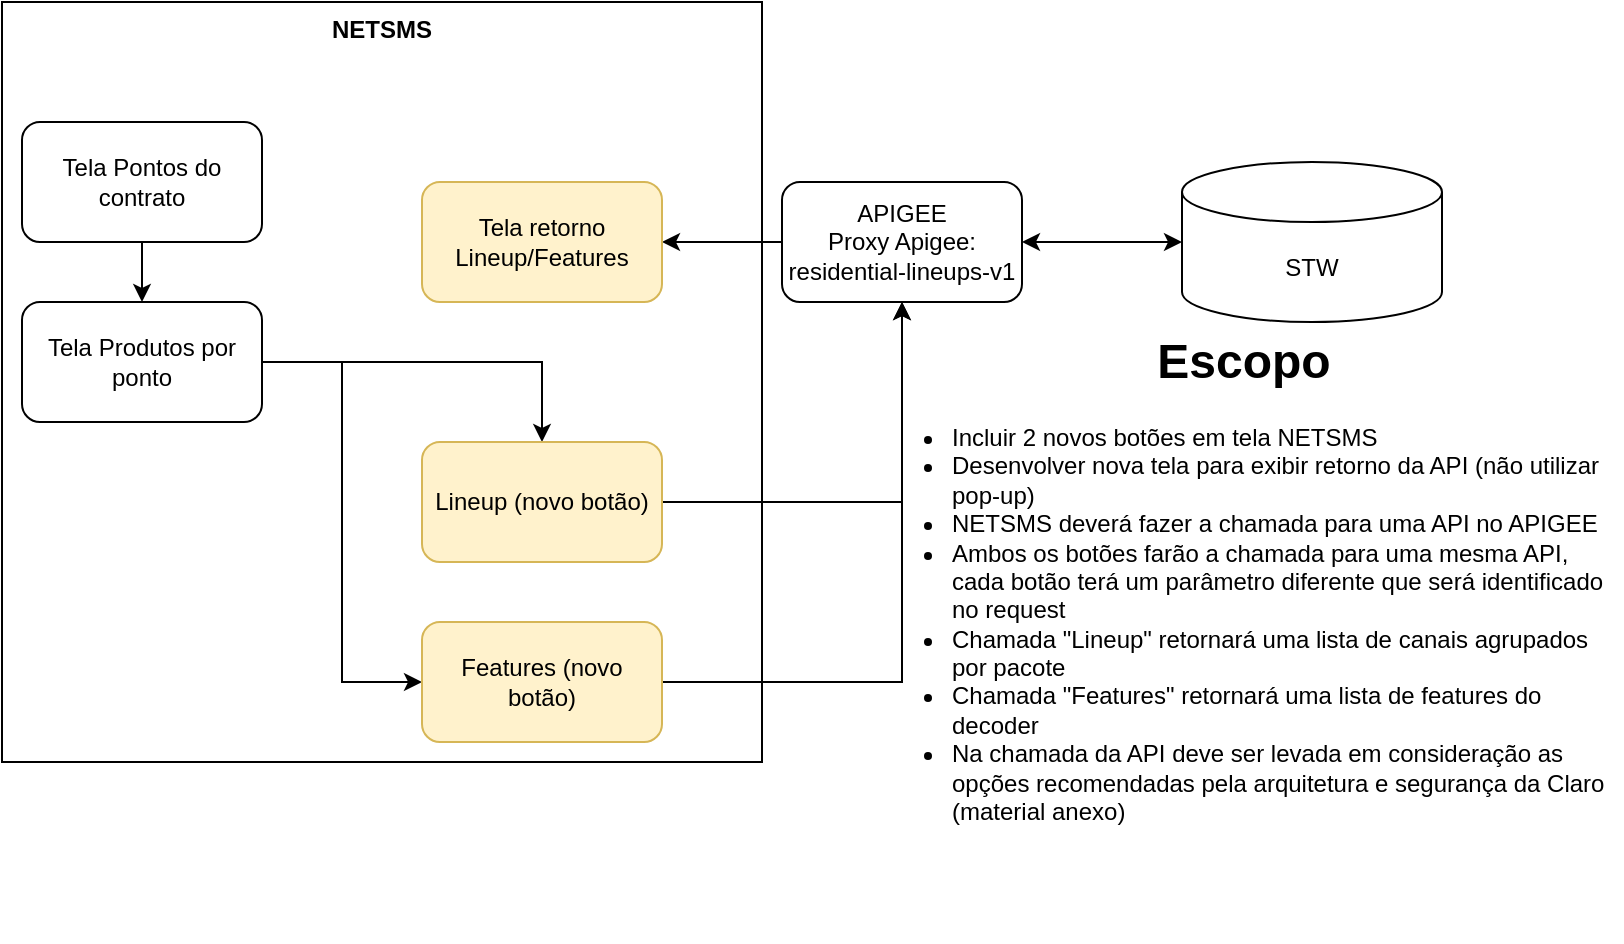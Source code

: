<mxfile version="22.0.0" type="github" pages="2">
  <diagram name="Lineup NETSMS" id="-5gBe7mBYyI3mbEeI3KI">
    <mxGraphModel dx="1050" dy="542" grid="1" gridSize="10" guides="1" tooltips="1" connect="1" arrows="1" fold="1" page="1" pageScale="1" pageWidth="827" pageHeight="1169" math="0" shadow="0">
      <root>
        <mxCell id="0" />
        <mxCell id="1" parent="0" />
        <mxCell id="RFvKmot2yjP2-cgtx0kC-15" value="&lt;b&gt;NETSMS&lt;/b&gt;" style="whiteSpace=wrap;html=1;aspect=fixed;verticalAlign=top;" parent="1" vertex="1">
          <mxGeometry x="10" y="10" width="380" height="380" as="geometry" />
        </mxCell>
        <mxCell id="RFvKmot2yjP2-cgtx0kC-5" value="" style="edgeStyle=orthogonalEdgeStyle;rounded=0;orthogonalLoop=1;jettySize=auto;html=1;" parent="1" source="RFvKmot2yjP2-cgtx0kC-1" target="RFvKmot2yjP2-cgtx0kC-4" edge="1">
          <mxGeometry relative="1" as="geometry" />
        </mxCell>
        <mxCell id="RFvKmot2yjP2-cgtx0kC-1" value="Tela Pontos do contrato" style="rounded=1;whiteSpace=wrap;html=1;" parent="1" vertex="1">
          <mxGeometry x="20" y="70" width="120" height="60" as="geometry" />
        </mxCell>
        <mxCell id="KuERG7tfqBQwJq6xoTOc-3" value="" style="edgeStyle=orthogonalEdgeStyle;rounded=0;orthogonalLoop=1;jettySize=auto;html=1;startArrow=classic;startFill=1;" edge="1" parent="1" source="RFvKmot2yjP2-cgtx0kC-2" target="KuERG7tfqBQwJq6xoTOc-2">
          <mxGeometry relative="1" as="geometry" />
        </mxCell>
        <mxCell id="KuERG7tfqBQwJq6xoTOc-5" value="" style="edgeStyle=orthogonalEdgeStyle;rounded=0;orthogonalLoop=1;jettySize=auto;html=1;" edge="1" parent="1" source="RFvKmot2yjP2-cgtx0kC-2" target="RFvKmot2yjP2-cgtx0kC-18">
          <mxGeometry relative="1" as="geometry" />
        </mxCell>
        <mxCell id="RFvKmot2yjP2-cgtx0kC-2" value="APIGEE&lt;br&gt;Proxy Apigee: residential-lineups-v1" style="rounded=1;whiteSpace=wrap;html=1;" parent="1" vertex="1">
          <mxGeometry x="400" y="100" width="120" height="60" as="geometry" />
        </mxCell>
        <mxCell id="RFvKmot2yjP2-cgtx0kC-8" value="" style="edgeStyle=orthogonalEdgeStyle;rounded=0;orthogonalLoop=1;jettySize=auto;html=1;" parent="1" source="RFvKmot2yjP2-cgtx0kC-4" target="RFvKmot2yjP2-cgtx0kC-7" edge="1">
          <mxGeometry relative="1" as="geometry" />
        </mxCell>
        <mxCell id="RFvKmot2yjP2-cgtx0kC-10" style="edgeStyle=orthogonalEdgeStyle;rounded=0;orthogonalLoop=1;jettySize=auto;html=1;entryX=0;entryY=0.5;entryDx=0;entryDy=0;" parent="1" source="RFvKmot2yjP2-cgtx0kC-4" target="RFvKmot2yjP2-cgtx0kC-9" edge="1">
          <mxGeometry relative="1" as="geometry" />
        </mxCell>
        <mxCell id="RFvKmot2yjP2-cgtx0kC-4" value="Tela Produtos por ponto" style="rounded=1;whiteSpace=wrap;html=1;" parent="1" vertex="1">
          <mxGeometry x="20" y="160" width="120" height="60" as="geometry" />
        </mxCell>
        <mxCell id="RFvKmot2yjP2-cgtx0kC-24" style="edgeStyle=orthogonalEdgeStyle;rounded=0;orthogonalLoop=1;jettySize=auto;html=1;entryX=0.5;entryY=1;entryDx=0;entryDy=0;" parent="1" source="RFvKmot2yjP2-cgtx0kC-7" target="RFvKmot2yjP2-cgtx0kC-2" edge="1">
          <mxGeometry relative="1" as="geometry" />
        </mxCell>
        <mxCell id="RFvKmot2yjP2-cgtx0kC-7" value="Lineup (novo botão)" style="rounded=1;whiteSpace=wrap;html=1;fillColor=#fff2cc;strokeColor=#d6b656;" parent="1" vertex="1">
          <mxGeometry x="220" y="230" width="120" height="60" as="geometry" />
        </mxCell>
        <mxCell id="RFvKmot2yjP2-cgtx0kC-25" style="edgeStyle=orthogonalEdgeStyle;rounded=0;orthogonalLoop=1;jettySize=auto;html=1;entryX=0.5;entryY=1;entryDx=0;entryDy=0;" parent="1" source="RFvKmot2yjP2-cgtx0kC-9" target="RFvKmot2yjP2-cgtx0kC-2" edge="1">
          <mxGeometry relative="1" as="geometry" />
        </mxCell>
        <mxCell id="RFvKmot2yjP2-cgtx0kC-9" value="Features (novo botão)" style="rounded=1;whiteSpace=wrap;html=1;fillColor=#fff2cc;strokeColor=#d6b656;" parent="1" vertex="1">
          <mxGeometry x="220" y="320" width="120" height="60" as="geometry" />
        </mxCell>
        <mxCell id="RFvKmot2yjP2-cgtx0kC-18" value="Tela retorno Lineup/Features" style="rounded=1;whiteSpace=wrap;html=1;fillColor=#fff2cc;strokeColor=#d6b656;" parent="1" vertex="1">
          <mxGeometry x="220" y="100" width="120" height="60" as="geometry" />
        </mxCell>
        <mxCell id="RFvKmot2yjP2-cgtx0kC-27" value="&lt;h1 style=&quot;text-align: center;&quot;&gt;Escopo&lt;/h1&gt;&lt;p&gt;&lt;/p&gt;&lt;ul&gt;&lt;li&gt;Incluir 2 novos botões em tela NETSMS&lt;/li&gt;&lt;li&gt;Desenvolver nova tela para exibir retorno da API (não utilizar pop-up)&lt;/li&gt;&lt;li&gt;NETSMS deverá fazer a chamada para uma API no APIGEE&lt;/li&gt;&lt;li&gt;Ambos os botões farão a chamada para uma mesma API, cada botão terá um parâmetro diferente que será identificado no request&lt;/li&gt;&lt;li&gt;Chamada &quot;Lineup&quot; retornará uma lista de canais agrupados por pacote&lt;/li&gt;&lt;li&gt;Chamada &quot;Features&quot; retornará uma lista de features do decoder&lt;/li&gt;&lt;li&gt;Na chamada da API deve ser levada em consideração as opções recomendadas pela arquitetura e segurança da Claro (material anexo)&lt;/li&gt;&lt;/ul&gt;&lt;p&gt;&lt;/p&gt;" style="text;html=1;strokeColor=none;fillColor=none;spacing=5;spacingTop=-20;whiteSpace=wrap;overflow=hidden;rounded=0;" parent="1" vertex="1">
          <mxGeometry x="440" y="170" width="380" height="310" as="geometry" />
        </mxCell>
        <mxCell id="KuERG7tfqBQwJq6xoTOc-2" value="STW" style="shape=cylinder3;whiteSpace=wrap;html=1;boundedLbl=1;backgroundOutline=1;size=15;" vertex="1" parent="1">
          <mxGeometry x="600" y="90" width="130" height="80" as="geometry" />
        </mxCell>
      </root>
    </mxGraphModel>
  </diagram>
  <diagram name="Lineup SOLAR" id="lGyP24AQZTf0XDki9jBO">
    <mxGraphModel dx="1050" dy="542" grid="1" gridSize="10" guides="1" tooltips="1" connect="1" arrows="1" fold="1" page="1" pageScale="1" pageWidth="827" pageHeight="1169" math="0" shadow="0">
      <root>
        <mxCell id="8E0X53z53ibhwYF6jymO-0" />
        <mxCell id="8E0X53z53ibhwYF6jymO-1" parent="8E0X53z53ibhwYF6jymO-0" />
        <mxCell id="8E0X53z53ibhwYF6jymO-2" value="&lt;b&gt;SOLAR&lt;/b&gt;" style="whiteSpace=wrap;html=1;aspect=fixed;verticalAlign=top;" vertex="1" parent="8E0X53z53ibhwYF6jymO-1">
          <mxGeometry x="10" y="10" width="380" height="380" as="geometry" />
        </mxCell>
        <mxCell id="8E0X53z53ibhwYF6jymO-3" value="" style="edgeStyle=orthogonalEdgeStyle;rounded=0;orthogonalLoop=1;jettySize=auto;html=1;" edge="1" parent="8E0X53z53ibhwYF6jymO-1" source="8E0X53z53ibhwYF6jymO-4" target="8E0X53z53ibhwYF6jymO-9">
          <mxGeometry relative="1" as="geometry" />
        </mxCell>
        <mxCell id="8E0X53z53ibhwYF6jymO-4" value="Tela Pontos do contrato" style="rounded=1;whiteSpace=wrap;html=1;" vertex="1" parent="8E0X53z53ibhwYF6jymO-1">
          <mxGeometry x="20" y="70" width="120" height="60" as="geometry" />
        </mxCell>
        <mxCell id="8E0X53z53ibhwYF6jymO-5" style="edgeStyle=orthogonalEdgeStyle;rounded=0;orthogonalLoop=1;jettySize=auto;html=1;entryX=1;entryY=0.5;entryDx=0;entryDy=0;exitX=0.5;exitY=0;exitDx=0;exitDy=0;" edge="1" parent="8E0X53z53ibhwYF6jymO-1" source="8E0X53z53ibhwYF6jymO-6" target="8E0X53z53ibhwYF6jymO-14">
          <mxGeometry relative="1" as="geometry">
            <Array as="points">
              <mxPoint x="460" y="130" />
            </Array>
          </mxGeometry>
        </mxCell>
        <mxCell id="8E0X53z53ibhwYF6jymO-6" value="API (APIGEE)" style="rounded=1;whiteSpace=wrap;html=1;" vertex="1" parent="8E0X53z53ibhwYF6jymO-1">
          <mxGeometry x="400" y="160" width="120" height="60" as="geometry" />
        </mxCell>
        <mxCell id="8E0X53z53ibhwYF6jymO-7" value="" style="edgeStyle=orthogonalEdgeStyle;rounded=0;orthogonalLoop=1;jettySize=auto;html=1;" edge="1" parent="8E0X53z53ibhwYF6jymO-1" source="8E0X53z53ibhwYF6jymO-9" target="8E0X53z53ibhwYF6jymO-11">
          <mxGeometry relative="1" as="geometry" />
        </mxCell>
        <mxCell id="8E0X53z53ibhwYF6jymO-8" style="edgeStyle=orthogonalEdgeStyle;rounded=0;orthogonalLoop=1;jettySize=auto;html=1;entryX=0;entryY=0.5;entryDx=0;entryDy=0;" edge="1" parent="8E0X53z53ibhwYF6jymO-1" source="8E0X53z53ibhwYF6jymO-9" target="8E0X53z53ibhwYF6jymO-13">
          <mxGeometry relative="1" as="geometry" />
        </mxCell>
        <mxCell id="8E0X53z53ibhwYF6jymO-9" value="Tela Produtos por ponto" style="rounded=1;whiteSpace=wrap;html=1;" vertex="1" parent="8E0X53z53ibhwYF6jymO-1">
          <mxGeometry x="20" y="160" width="120" height="60" as="geometry" />
        </mxCell>
        <mxCell id="8E0X53z53ibhwYF6jymO-10" style="edgeStyle=orthogonalEdgeStyle;rounded=0;orthogonalLoop=1;jettySize=auto;html=1;entryX=0.5;entryY=1;entryDx=0;entryDy=0;" edge="1" parent="8E0X53z53ibhwYF6jymO-1" source="8E0X53z53ibhwYF6jymO-11" target="8E0X53z53ibhwYF6jymO-6">
          <mxGeometry relative="1" as="geometry" />
        </mxCell>
        <mxCell id="8E0X53z53ibhwYF6jymO-11" value="Lineup (novo botão)" style="rounded=1;whiteSpace=wrap;html=1;fillColor=#fff2cc;strokeColor=#d6b656;" vertex="1" parent="8E0X53z53ibhwYF6jymO-1">
          <mxGeometry x="220" y="230" width="120" height="60" as="geometry" />
        </mxCell>
        <mxCell id="8E0X53z53ibhwYF6jymO-12" style="edgeStyle=orthogonalEdgeStyle;rounded=0;orthogonalLoop=1;jettySize=auto;html=1;entryX=0.5;entryY=1;entryDx=0;entryDy=0;" edge="1" parent="8E0X53z53ibhwYF6jymO-1" source="8E0X53z53ibhwYF6jymO-13" target="8E0X53z53ibhwYF6jymO-6">
          <mxGeometry relative="1" as="geometry" />
        </mxCell>
        <mxCell id="8E0X53z53ibhwYF6jymO-13" value="Features (novo botão)" style="rounded=1;whiteSpace=wrap;html=1;fillColor=#fff2cc;strokeColor=#d6b656;" vertex="1" parent="8E0X53z53ibhwYF6jymO-1">
          <mxGeometry x="220" y="320" width="120" height="60" as="geometry" />
        </mxCell>
        <mxCell id="8E0X53z53ibhwYF6jymO-14" value="Tela retorno Lineup/Features" style="rounded=1;whiteSpace=wrap;html=1;fillColor=#fff2cc;strokeColor=#d6b656;" vertex="1" parent="8E0X53z53ibhwYF6jymO-1">
          <mxGeometry x="220" y="100" width="120" height="60" as="geometry" />
        </mxCell>
        <mxCell id="8E0X53z53ibhwYF6jymO-15" value="&lt;h1&gt;Escopo&lt;/h1&gt;&lt;p&gt;&lt;/p&gt;&lt;ul&gt;&lt;li&gt;Incluir 2 novos botões em tela NETSMS&lt;/li&gt;&lt;li&gt;Desenvolver nova tela para exibir retorno da API (não utilizar pop-up)&lt;/li&gt;&lt;li&gt;NETSMS deverá fazer a chamada para uma API no APIGEE&lt;/li&gt;&lt;li&gt;Ambos os botões farão a chamada para uma mesma API, cada botão terá um parâmetro diferente que será identificado no request&lt;/li&gt;&lt;li&gt;Chamada &quot;Lineup&quot; retornará uma lista de canais agrupados por pacote&lt;/li&gt;&lt;li&gt;Chamada &quot;Features&quot; retornará uma lista de features do decoder&lt;/li&gt;&lt;li&gt;Na chamada da API deve ser levada em consideração as opções recomendadas pela arquitetura e segurança da Claro (material anexo)&lt;/li&gt;&lt;/ul&gt;&lt;p&gt;&lt;/p&gt;" style="text;html=1;strokeColor=none;fillColor=none;spacing=5;spacingTop=-20;whiteSpace=wrap;overflow=hidden;rounded=0;" vertex="1" parent="8E0X53z53ibhwYF6jymO-1">
          <mxGeometry x="500" y="10" width="310" height="310" as="geometry" />
        </mxCell>
      </root>
    </mxGraphModel>
  </diagram>
</mxfile>
